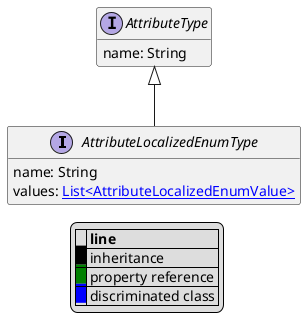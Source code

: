 @startuml

hide empty fields
hide empty methods
legend
|= |= line |
|<back:black>   </back>| inheritance |
|<back:green>   </back>| property reference |
|<back:blue>   </back>| discriminated class |
endlegend
interface AttributeLocalizedEnumType [[AttributeLocalizedEnumType.svg]] extends AttributeType {
    name: String
    values: [[AttributeLocalizedEnumValue.svg List<AttributeLocalizedEnumValue>]]
}
interface AttributeType [[AttributeType.svg]]  {
    name: String
}





@enduml
